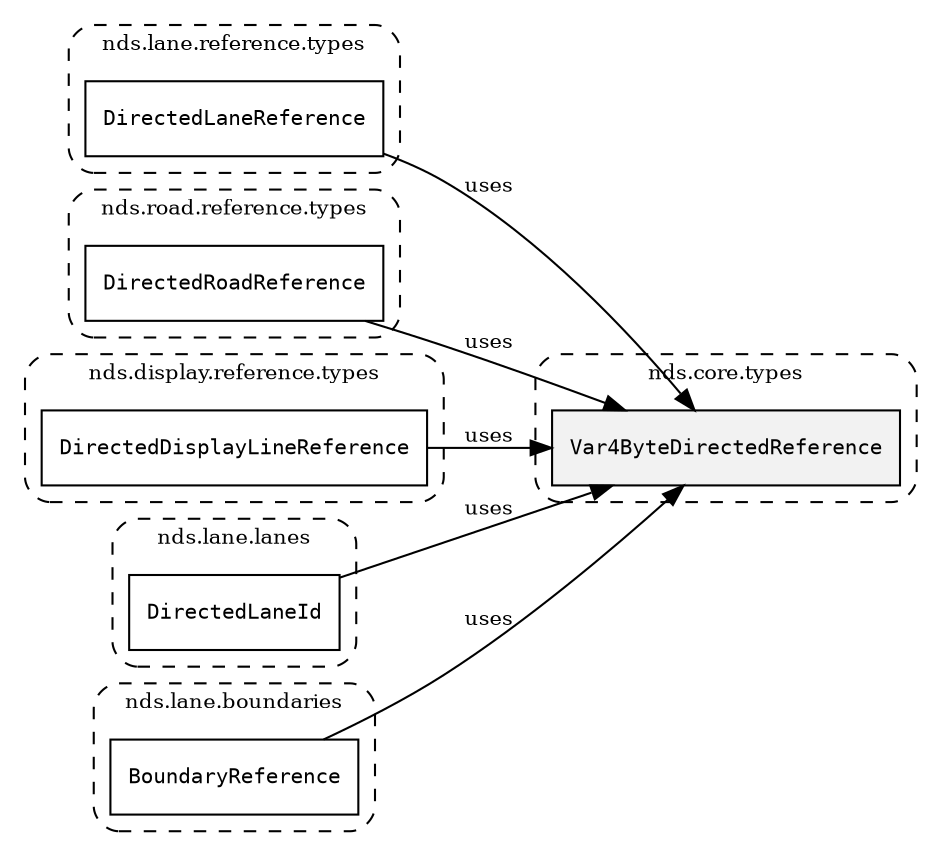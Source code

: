 /**
 * This dot file creates symbol collaboration diagram for Var4ByteDirectedReference.
 */
digraph ZSERIO
{
    node [shape=box, fontsize=10];
    rankdir="LR";
    fontsize=10;
    tooltip="Var4ByteDirectedReference collaboration diagram";

    subgraph "cluster_nds.core.types"
    {
        style="dashed, rounded";
        label="nds.core.types";
        tooltip="Package nds.core.types";
        href="../../../content/packages/nds.core.types.html#Package-nds-core-types";
        target="_parent";

        "Var4ByteDirectedReference" [style="filled", fillcolor="#0000000D", target="_parent", label=<<font face="monospace"><table align="center" border="0" cellspacing="0" cellpadding="0"><tr><td href="../../../content/packages/nds.core.types.html#Structure-Var4ByteDirectedReference" title="Structure defined in nds.core.types">Var4ByteDirectedReference</td></tr></table></font>>];
    }

    subgraph "cluster_nds.lane.reference.types"
    {
        style="dashed, rounded";
        label="nds.lane.reference.types";
        tooltip="Package nds.lane.reference.types";
        href="../../../content/packages/nds.lane.reference.types.html#Package-nds-lane-reference-types";
        target="_parent";

        "DirectedLaneReference" [target="_parent", label=<<font face="monospace"><table align="center" border="0" cellspacing="0" cellpadding="0"><tr><td href="../../../content/packages/nds.lane.reference.types.html#Subtype-DirectedLaneReference" title="Subtype defined in nds.lane.reference.types">DirectedLaneReference</td></tr></table></font>>];
    }

    subgraph "cluster_nds.road.reference.types"
    {
        style="dashed, rounded";
        label="nds.road.reference.types";
        tooltip="Package nds.road.reference.types";
        href="../../../content/packages/nds.road.reference.types.html#Package-nds-road-reference-types";
        target="_parent";

        "DirectedRoadReference" [target="_parent", label=<<font face="monospace"><table align="center" border="0" cellspacing="0" cellpadding="0"><tr><td href="../../../content/packages/nds.road.reference.types.html#Subtype-DirectedRoadReference" title="Subtype defined in nds.road.reference.types">DirectedRoadReference</td></tr></table></font>>];
    }

    subgraph "cluster_nds.display.reference.types"
    {
        style="dashed, rounded";
        label="nds.display.reference.types";
        tooltip="Package nds.display.reference.types";
        href="../../../content/packages/nds.display.reference.types.html#Package-nds-display-reference-types";
        target="_parent";

        "DirectedDisplayLineReference" [target="_parent", label=<<font face="monospace"><table align="center" border="0" cellspacing="0" cellpadding="0"><tr><td href="../../../content/packages/nds.display.reference.types.html#Subtype-DirectedDisplayLineReference" title="Subtype defined in nds.display.reference.types">DirectedDisplayLineReference</td></tr></table></font>>];
    }

    subgraph "cluster_nds.lane.lanes"
    {
        style="dashed, rounded";
        label="nds.lane.lanes";
        tooltip="Package nds.lane.lanes";
        href="../../../content/packages/nds.lane.lanes.html#Package-nds-lane-lanes";
        target="_parent";

        "DirectedLaneId" [target="_parent", label=<<font face="monospace"><table align="center" border="0" cellspacing="0" cellpadding="0"><tr><td href="../../../content/packages/nds.lane.lanes.html#Subtype-DirectedLaneId" title="Subtype defined in nds.lane.lanes">DirectedLaneId</td></tr></table></font>>];
    }

    subgraph "cluster_nds.lane.boundaries"
    {
        style="dashed, rounded";
        label="nds.lane.boundaries";
        tooltip="Package nds.lane.boundaries";
        href="../../../content/packages/nds.lane.boundaries.html#Package-nds-lane-boundaries";
        target="_parent";

        "BoundaryReference" [target="_parent", label=<<font face="monospace"><table align="center" border="0" cellspacing="0" cellpadding="0"><tr><td href="../../../content/packages/nds.lane.boundaries.html#Subtype-BoundaryReference" title="Subtype defined in nds.lane.boundaries">BoundaryReference</td></tr></table></font>>];
    }

    "DirectedLaneReference" -> "Var4ByteDirectedReference" [label="uses", fontsize=10];
    "DirectedRoadReference" -> "Var4ByteDirectedReference" [label="uses", fontsize=10];
    "DirectedDisplayLineReference" -> "Var4ByteDirectedReference" [label="uses", fontsize=10];
    "DirectedLaneId" -> "Var4ByteDirectedReference" [label="uses", fontsize=10];
    "BoundaryReference" -> "Var4ByteDirectedReference" [label="uses", fontsize=10];
}
